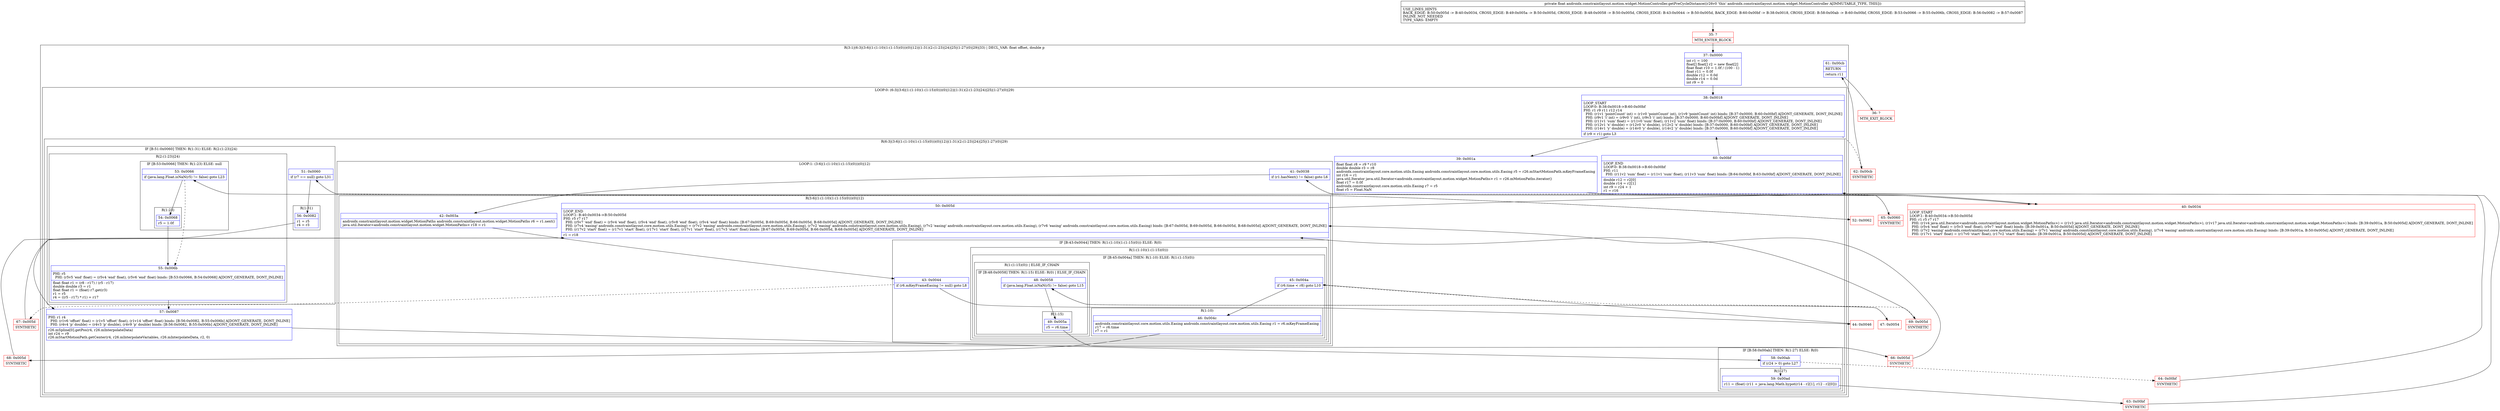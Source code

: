 digraph "CFG forandroidx.constraintlayout.motion.widget.MotionController.getPreCycleDistance()F" {
subgraph cluster_Region_967661070 {
label = "R(3:1|(6:3|(3:6|(1:(1:10)(1:(1:15)(0)))(0)|12)|(1:31)(2:(1:23)|24)|25|(1:27)(0)|29)|33) | DECL_VAR: float offset, double p\l";
node [shape=record,color=blue];
Node_37 [shape=record,label="{37\:\ 0x0000|int r1 = 100\lfloat[] float[] r2 = new float[2]\lfloat float r10 = 1.0f \/ (100 \- 1)\lfloat r11 = 0.0f\ldouble r12 = 0.0d\ldouble r14 = 0.0d\lint r9 = 0\l}"];
subgraph cluster_LoopRegion_163664947 {
label = "LOOP:0: (6:3|(3:6|(1:(1:10)(1:(1:15)(0)))(0)|12)|(1:31)(2:(1:23)|24)|25|(1:27)(0)|29)";
node [shape=record,color=blue];
Node_38 [shape=record,label="{38\:\ 0x0018|LOOP_START\lLOOP:0: B:38:0x0018\-\>B:60:0x00bf\lPHI: r1 r9 r11 r12 r14 \l  PHI: (r1v1 'pointCount' int) = (r1v0 'pointCount' int), (r1v9 'pointCount' int) binds: [B:37:0x0000, B:60:0x00bf] A[DONT_GENERATE, DONT_INLINE]\l  PHI: (r9v1 'i' int) = (r9v0 'i' int), (r9v3 'i' int) binds: [B:37:0x0000, B:60:0x00bf] A[DONT_GENERATE, DONT_INLINE]\l  PHI: (r11v1 'sum' float) = (r11v0 'sum' float), (r11v2 'sum' float) binds: [B:37:0x0000, B:60:0x00bf] A[DONT_GENERATE, DONT_INLINE]\l  PHI: (r12v1 'x' double) = (r12v0 'x' double), (r12v2 'x' double) binds: [B:37:0x0000, B:60:0x00bf] A[DONT_GENERATE, DONT_INLINE]\l  PHI: (r14v1 'y' double) = (r14v0 'y' double), (r14v2 'y' double) binds: [B:37:0x0000, B:60:0x00bf] A[DONT_GENERATE, DONT_INLINE]\l|if (r9 \< r1) goto L3\l}"];
subgraph cluster_Region_1548672667 {
label = "R(6:3|(3:6|(1:(1:10)(1:(1:15)(0)))(0)|12)|(1:31)(2:(1:23)|24)|25|(1:27)(0)|29)";
node [shape=record,color=blue];
Node_39 [shape=record,label="{39\:\ 0x001a|float float r8 = r9 * r10\ldouble double r3 = r8\landroidx.constraintlayout.core.motion.utils.Easing androidx.constraintlayout.core.motion.utils.Easing r5 = r26.mStartMotionPath.mKeyFrameEasing\lint r16 = r1\ljava.util.Iterator java.util.Iterator\<androidx.constraintlayout.motion.widget.MotionPaths\> r1 = r26.mMotionPaths.iterator()\lfloat r17 = 0.0f\landroidx.constraintlayout.core.motion.utils.Easing r7 = r5\lfloat r5 = Float.NaN\l}"];
subgraph cluster_LoopRegion_183024077 {
label = "LOOP:1: (3:6|(1:(1:10)(1:(1:15)(0)))(0)|12)";
node [shape=record,color=blue];
Node_41 [shape=record,label="{41\:\ 0x0038|if (r1.hasNext() != false) goto L6\l}"];
subgraph cluster_Region_1853129942 {
label = "R(3:6|(1:(1:10)(1:(1:15)(0)))(0)|12)";
node [shape=record,color=blue];
Node_42 [shape=record,label="{42\:\ 0x003a|androidx.constraintlayout.motion.widget.MotionPaths androidx.constraintlayout.motion.widget.MotionPaths r6 = r1.next()\ljava.util.Iterator\<androidx.constraintlayout.motion.widget.MotionPaths\> r18 = r1\l}"];
subgraph cluster_IfRegion_2063890371 {
label = "IF [B:43:0x0044] THEN: R(1:(1:10)(1:(1:15)(0))) ELSE: R(0)";
node [shape=record,color=blue];
Node_43 [shape=record,label="{43\:\ 0x0044|if (r6.mKeyFrameEasing != null) goto L8\l}"];
subgraph cluster_Region_904314335 {
label = "R(1:(1:10)(1:(1:15)(0)))";
node [shape=record,color=blue];
subgraph cluster_IfRegion_24944797 {
label = "IF [B:45:0x004a] THEN: R(1:10) ELSE: R(1:(1:15)(0))";
node [shape=record,color=blue];
Node_45 [shape=record,label="{45\:\ 0x004a|if (r6.time \< r8) goto L10\l}"];
subgraph cluster_Region_1101939163 {
label = "R(1:10)";
node [shape=record,color=blue];
Node_46 [shape=record,label="{46\:\ 0x004c|androidx.constraintlayout.core.motion.utils.Easing androidx.constraintlayout.core.motion.utils.Easing r1 = r6.mKeyFrameEasing\lr17 = r6.time\lr7 = r1\l}"];
}
subgraph cluster_Region_894732943 {
label = "R(1:(1:15)(0)) | ELSE_IF_CHAIN\l";
node [shape=record,color=blue];
subgraph cluster_IfRegion_582686164 {
label = "IF [B:48:0x0058] THEN: R(1:15) ELSE: R(0) | ELSE_IF_CHAIN\l";
node [shape=record,color=blue];
Node_48 [shape=record,label="{48\:\ 0x0058|if (java.lang.Float.isNaN(r5) != false) goto L15\l}"];
subgraph cluster_Region_287846067 {
label = "R(1:15)";
node [shape=record,color=blue];
Node_49 [shape=record,label="{49\:\ 0x005a|r5 = r6.time\l}"];
}
subgraph cluster_Region_1322748278 {
label = "R(0)";
node [shape=record,color=blue];
}
}
}
}
}
subgraph cluster_Region_2145147441 {
label = "R(0)";
node [shape=record,color=blue];
}
}
Node_50 [shape=record,label="{50\:\ 0x005d|LOOP_END\lLOOP:1: B:40:0x0034\-\>B:50:0x005d\lPHI: r5 r7 r17 \l  PHI: (r5v7 'end' float) = (r5v4 'end' float), (r5v4 'end' float), (r5v8 'end' float), (r5v4 'end' float) binds: [B:67:0x005d, B:69:0x005d, B:66:0x005d, B:68:0x005d] A[DONT_GENERATE, DONT_INLINE]\l  PHI: (r7v4 'easing' androidx.constraintlayout.core.motion.utils.Easing) = (r7v2 'easing' androidx.constraintlayout.core.motion.utils.Easing), (r7v2 'easing' androidx.constraintlayout.core.motion.utils.Easing), (r7v2 'easing' androidx.constraintlayout.core.motion.utils.Easing), (r7v6 'easing' androidx.constraintlayout.core.motion.utils.Easing) binds: [B:67:0x005d, B:69:0x005d, B:66:0x005d, B:68:0x005d] A[DONT_GENERATE, DONT_INLINE]\l  PHI: (r17v2 'start' float) = (r17v1 'start' float), (r17v1 'start' float), (r17v1 'start' float), (r17v3 'start' float) binds: [B:67:0x005d, B:69:0x005d, B:66:0x005d, B:68:0x005d] A[DONT_GENERATE, DONT_INLINE]\l|r1 = r18\l}"];
}
}
subgraph cluster_IfRegion_341419550 {
label = "IF [B:51:0x0060] THEN: R(1:31) ELSE: R(2:(1:23)|24)";
node [shape=record,color=blue];
Node_51 [shape=record,label="{51\:\ 0x0060|if (r7 == null) goto L31\l}"];
subgraph cluster_Region_680502717 {
label = "R(1:31)";
node [shape=record,color=blue];
Node_56 [shape=record,label="{56\:\ 0x0082|r1 = r5\lr4 = r3\l}"];
}
subgraph cluster_Region_728505391 {
label = "R(2:(1:23)|24)";
node [shape=record,color=blue];
subgraph cluster_IfRegion_2064330443 {
label = "IF [B:53:0x0066] THEN: R(1:23) ELSE: null";
node [shape=record,color=blue];
Node_53 [shape=record,label="{53\:\ 0x0066|if (java.lang.Float.isNaN(r5) != false) goto L23\l}"];
subgraph cluster_Region_1589756535 {
label = "R(1:23)";
node [shape=record,color=blue];
Node_54 [shape=record,label="{54\:\ 0x0068|r5 = 1.0f\l}"];
}
}
Node_55 [shape=record,label="{55\:\ 0x006b|PHI: r5 \l  PHI: (r5v5 'end' float) = (r5v4 'end' float), (r5v6 'end' float) binds: [B:53:0x0066, B:54:0x0068] A[DONT_GENERATE, DONT_INLINE]\l|float float r1 = (r8 \- r17) \/ (r5 \- r17)\ldouble double r3 = r1\lfloat float r1 = (float) r7.get(r3)\lr1 = r5\lr4 = ((r5 \- r17) * r1) + r17\l}"];
}
}
Node_57 [shape=record,label="{57\:\ 0x0087|PHI: r1 r4 \l  PHI: (r1v6 'offset' float) = (r1v5 'offset' float), (r1v14 'offset' float) binds: [B:56:0x0082, B:55:0x006b] A[DONT_GENERATE, DONT_INLINE]\l  PHI: (r4v4 'p' double) = (r4v3 'p' double), (r4v9 'p' double) binds: [B:56:0x0082, B:55:0x006b] A[DONT_GENERATE, DONT_INLINE]\l|r26.mSpline[0].getPos(r4, r26.mInterpolateData)\lint r24 = r9\lr26.mStartMotionPath.getCenter(r4, r26.mInterpolateVariables, r26.mInterpolateData, r2, 0)\l}"];
subgraph cluster_IfRegion_722049447 {
label = "IF [B:58:0x00ab] THEN: R(1:27) ELSE: R(0)";
node [shape=record,color=blue];
Node_58 [shape=record,label="{58\:\ 0x00ab|if (r24 \> 0) goto L27\l}"];
subgraph cluster_Region_1387430371 {
label = "R(1:27)";
node [shape=record,color=blue];
Node_59 [shape=record,label="{59\:\ 0x00ad|r11 = (float) (r11 + java.lang.Math.hypot(r14 \- r2[1], r12 \- r2[0]))\l}"];
}
subgraph cluster_Region_2144606288 {
label = "R(0)";
node [shape=record,color=blue];
}
}
Node_60 [shape=record,label="{60\:\ 0x00bf|LOOP_END\lLOOP:0: B:38:0x0018\-\>B:60:0x00bf\lPHI: r11 \l  PHI: (r11v2 'sum' float) = (r11v1 'sum' float), (r11v3 'sum' float) binds: [B:64:0x00bf, B:63:0x00bf] A[DONT_GENERATE, DONT_INLINE]\l|double r12 = r2[0]\ldouble r14 = r2[1]\lint r9 = r24 + 1\lr1 = r16\l}"];
}
}
Node_61 [shape=record,label="{61\:\ 0x00cb|RETURN\l|return r11\l}"];
}
Node_35 [shape=record,color=red,label="{35\:\ ?|MTH_ENTER_BLOCK\l}"];
Node_40 [shape=record,color=red,label="{40\:\ 0x0034|LOOP_START\lLOOP:1: B:40:0x0034\-\>B:50:0x005d\lPHI: r1 r5 r7 r17 \l  PHI: (r1v4 java.util.Iterator\<androidx.constraintlayout.motion.widget.MotionPaths\>) = (r1v3 java.util.Iterator\<androidx.constraintlayout.motion.widget.MotionPaths\>), (r1v17 java.util.Iterator\<androidx.constraintlayout.motion.widget.MotionPaths\>) binds: [B:39:0x001a, B:50:0x005d] A[DONT_GENERATE, DONT_INLINE]\l  PHI: (r5v4 'end' float) = (r5v3 'end' float), (r5v7 'end' float) binds: [B:39:0x001a, B:50:0x005d] A[DONT_GENERATE, DONT_INLINE]\l  PHI: (r7v2 'easing' androidx.constraintlayout.core.motion.utils.Easing) = (r7v1 'easing' androidx.constraintlayout.core.motion.utils.Easing), (r7v4 'easing' androidx.constraintlayout.core.motion.utils.Easing) binds: [B:39:0x001a, B:50:0x005d] A[DONT_GENERATE, DONT_INLINE]\l  PHI: (r17v1 'start' float) = (r17v0 'start' float), (r17v2 'start' float) binds: [B:39:0x001a, B:50:0x005d] A[DONT_GENERATE, DONT_INLINE]\l}"];
Node_44 [shape=record,color=red,label="{44\:\ 0x0046}"];
Node_68 [shape=record,color=red,label="{68\:\ 0x005d|SYNTHETIC\l}"];
Node_47 [shape=record,color=red,label="{47\:\ 0x0054}"];
Node_66 [shape=record,color=red,label="{66\:\ 0x005d|SYNTHETIC\l}"];
Node_69 [shape=record,color=red,label="{69\:\ 0x005d|SYNTHETIC\l}"];
Node_67 [shape=record,color=red,label="{67\:\ 0x005d|SYNTHETIC\l}"];
Node_65 [shape=record,color=red,label="{65\:\ 0x0060|SYNTHETIC\l}"];
Node_52 [shape=record,color=red,label="{52\:\ 0x0062}"];
Node_63 [shape=record,color=red,label="{63\:\ 0x00bf|SYNTHETIC\l}"];
Node_64 [shape=record,color=red,label="{64\:\ 0x00bf|SYNTHETIC\l}"];
Node_62 [shape=record,color=red,label="{62\:\ 0x00cb|SYNTHETIC\l}"];
Node_36 [shape=record,color=red,label="{36\:\ ?|MTH_EXIT_BLOCK\l}"];
MethodNode[shape=record,label="{private float androidx.constraintlayout.motion.widget.MotionController.getPreCycleDistance((r26v0 'this' androidx.constraintlayout.motion.widget.MotionController A[IMMUTABLE_TYPE, THIS]))  | USE_LINES_HINTS\lBACK_EDGE: B:50:0x005d \-\> B:40:0x0034, CROSS_EDGE: B:49:0x005a \-\> B:50:0x005d, CROSS_EDGE: B:48:0x0058 \-\> B:50:0x005d, CROSS_EDGE: B:43:0x0044 \-\> B:50:0x005d, BACK_EDGE: B:60:0x00bf \-\> B:38:0x0018, CROSS_EDGE: B:58:0x00ab \-\> B:60:0x00bf, CROSS_EDGE: B:53:0x0066 \-\> B:55:0x006b, CROSS_EDGE: B:56:0x0082 \-\> B:57:0x0087\lINLINE_NOT_NEEDED\lTYPE_VARS: EMPTY\l}"];
MethodNode -> Node_35;Node_37 -> Node_38;
Node_38 -> Node_39;
Node_38 -> Node_62[style=dashed];
Node_39 -> Node_40;
Node_41 -> Node_42;
Node_41 -> Node_65[style=dashed];
Node_42 -> Node_43;
Node_43 -> Node_44;
Node_43 -> Node_67[style=dashed];
Node_45 -> Node_46;
Node_45 -> Node_47[style=dashed];
Node_46 -> Node_68;
Node_48 -> Node_49;
Node_48 -> Node_69[style=dashed];
Node_49 -> Node_66;
Node_50 -> Node_40;
Node_51 -> Node_52[style=dashed];
Node_51 -> Node_56;
Node_56 -> Node_57;
Node_53 -> Node_54;
Node_53 -> Node_55[style=dashed];
Node_54 -> Node_55;
Node_55 -> Node_57;
Node_57 -> Node_58;
Node_58 -> Node_59;
Node_58 -> Node_64[style=dashed];
Node_59 -> Node_63;
Node_60 -> Node_38;
Node_61 -> Node_36;
Node_35 -> Node_37;
Node_40 -> Node_41;
Node_44 -> Node_45;
Node_68 -> Node_50;
Node_47 -> Node_48;
Node_66 -> Node_50;
Node_69 -> Node_50;
Node_67 -> Node_50;
Node_65 -> Node_51;
Node_52 -> Node_53;
Node_63 -> Node_60;
Node_64 -> Node_60;
Node_62 -> Node_61;
}


